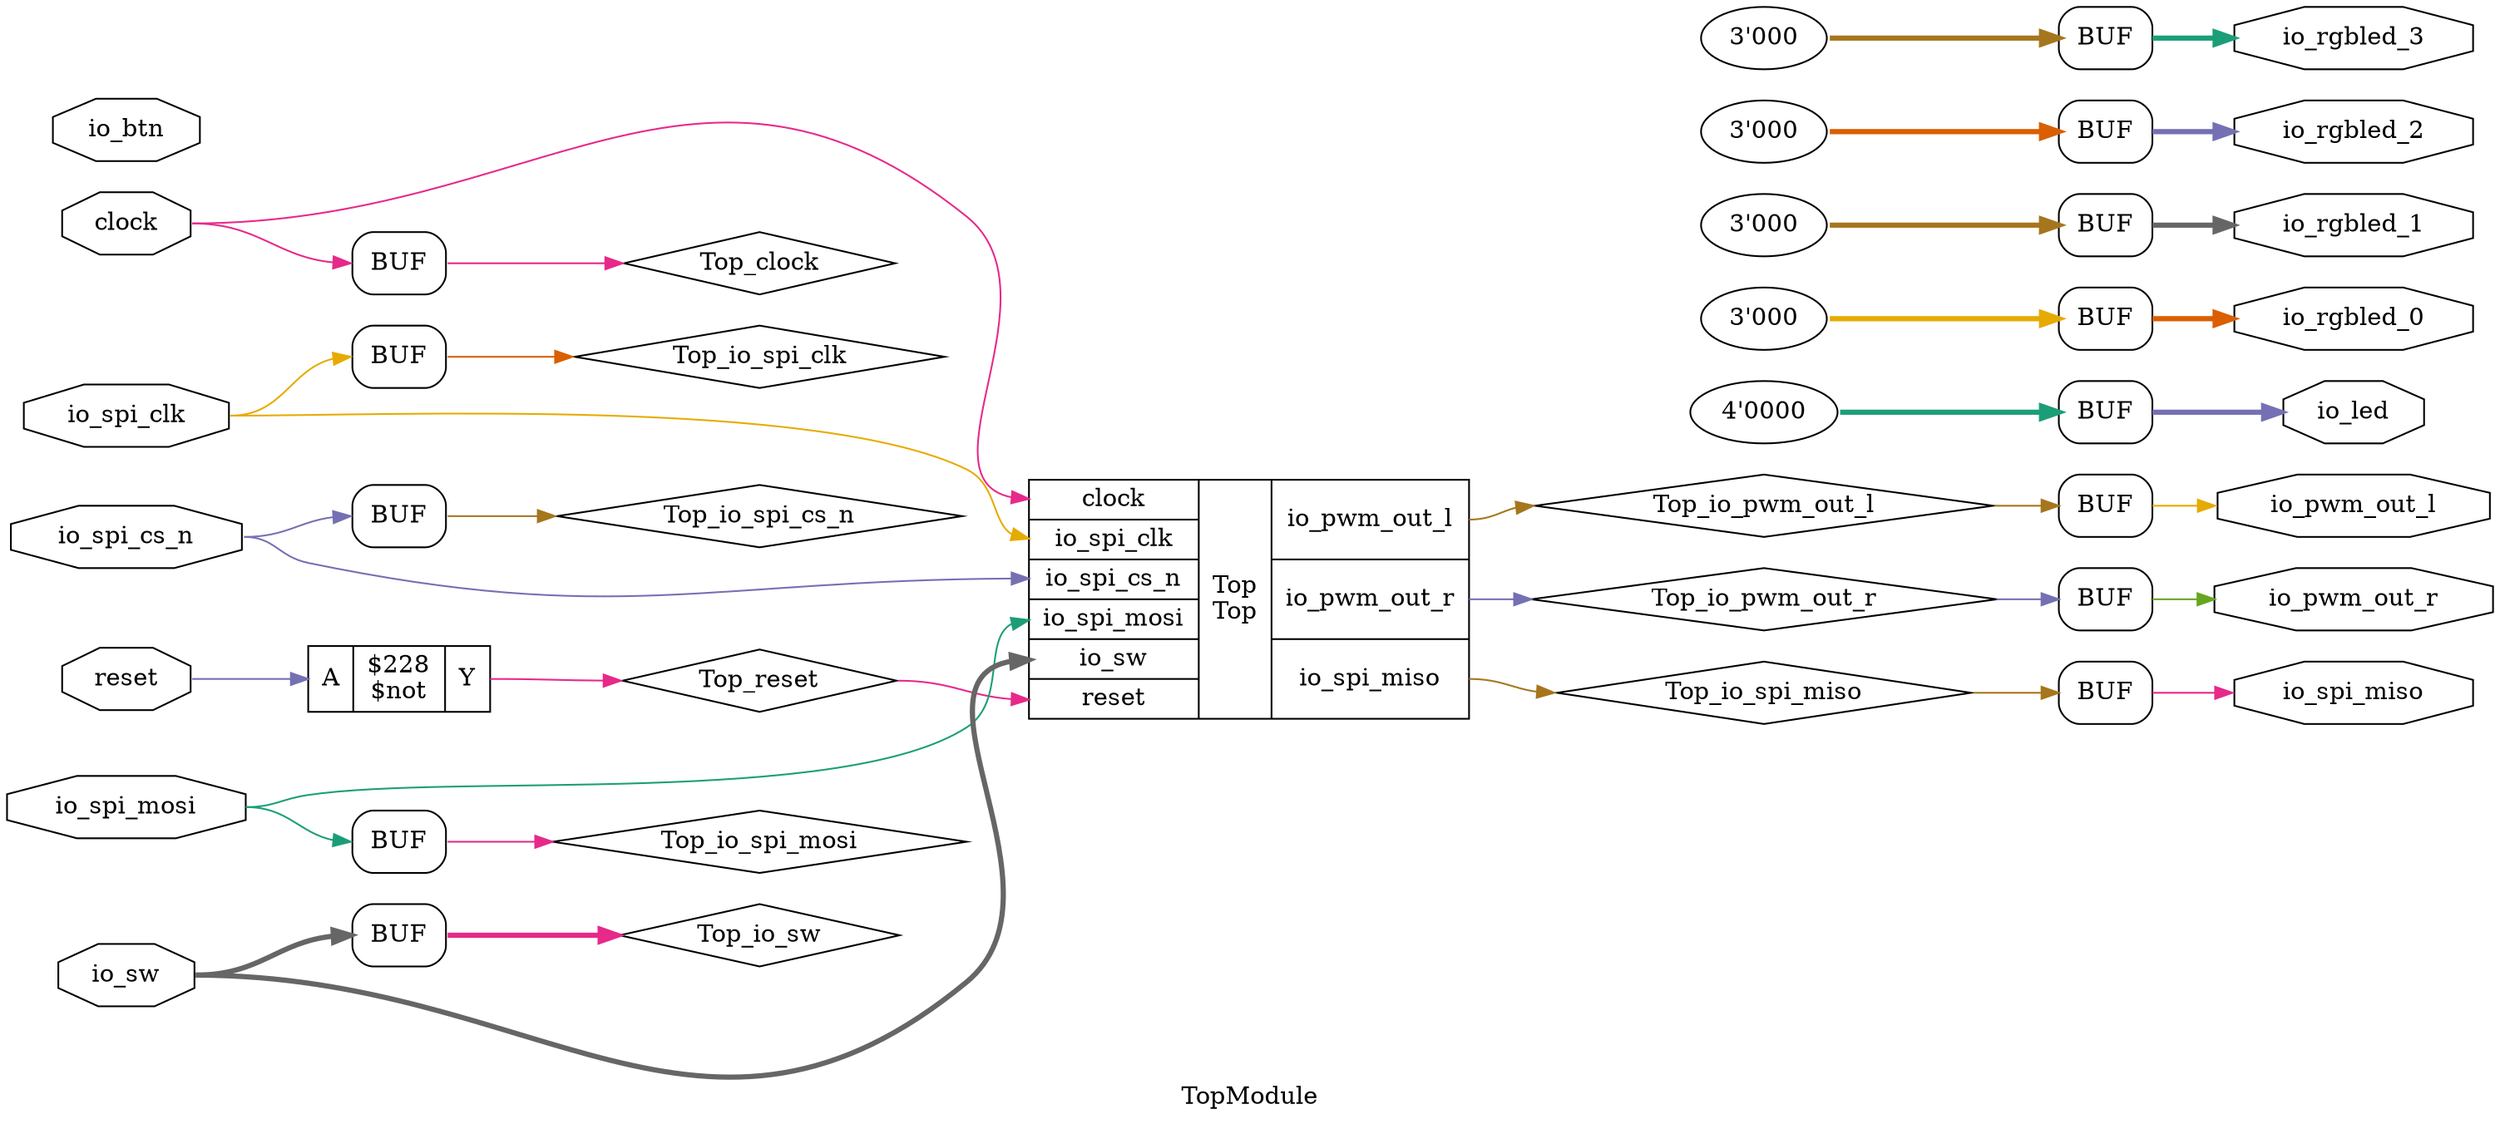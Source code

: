 digraph "TopModule" {
label="TopModule";
rankdir="LR";
remincross=true;
n1 [ shape=diamond, label="Top_clock", color="black", fontcolor="black" ];
n2 [ shape=diamond, label="Top_io_pwm_out_l", color="black", fontcolor="black" ];
n3 [ shape=diamond, label="Top_io_pwm_out_r", color="black", fontcolor="black" ];
n4 [ shape=diamond, label="Top_io_spi_clk", color="black", fontcolor="black" ];
n5 [ shape=diamond, label="Top_io_spi_cs_n", color="black", fontcolor="black" ];
n6 [ shape=diamond, label="Top_io_spi_miso", color="black", fontcolor="black" ];
n7 [ shape=diamond, label="Top_io_spi_mosi", color="black", fontcolor="black" ];
n8 [ shape=diamond, label="Top_io_sw", color="black", fontcolor="black" ];
n9 [ shape=diamond, label="Top_reset", color="black", fontcolor="black" ];
n10 [ shape=octagon, label="clock", color="black", fontcolor="black" ];
n11 [ shape=octagon, label="io_btn", color="black", fontcolor="black" ];
n12 [ shape=octagon, label="io_led", color="black", fontcolor="black" ];
n13 [ shape=octagon, label="io_pwm_out_l", color="black", fontcolor="black" ];
n14 [ shape=octagon, label="io_pwm_out_r", color="black", fontcolor="black" ];
n15 [ shape=octagon, label="io_rgbled_0", color="black", fontcolor="black" ];
n16 [ shape=octagon, label="io_rgbled_1", color="black", fontcolor="black" ];
n17 [ shape=octagon, label="io_rgbled_2", color="black", fontcolor="black" ];
n18 [ shape=octagon, label="io_rgbled_3", color="black", fontcolor="black" ];
n19 [ shape=octagon, label="io_spi_clk", color="black", fontcolor="black" ];
n20 [ shape=octagon, label="io_spi_cs_n", color="black", fontcolor="black" ];
n21 [ shape=octagon, label="io_spi_miso", color="black", fontcolor="black" ];
n22 [ shape=octagon, label="io_spi_mosi", color="black", fontcolor="black" ];
n23 [ shape=octagon, label="io_sw", color="black", fontcolor="black" ];
n24 [ shape=octagon, label="reset", color="black", fontcolor="black" ];
{ rank="source"; n10; n11; n19; n20; n22; n23; n24;}
{ rank="sink"; n12; n13; n14; n15; n16; n17; n18; n21;}
c27 [ shape=record, label="{{<p25> A}|$228\n$not|{<p26> Y}}" ];
c28 [ shape=record, label="{{<p10> clock|<p19> io_spi_clk|<p20> io_spi_cs_n|<p22> io_spi_mosi|<p23> io_sw|<p24> reset}|Top\nTop|{<p13> io_pwm_out_l|<p14> io_pwm_out_r|<p21> io_spi_miso}}" ];
x0 [shape=box, style=rounded, label="BUF"];
x1 [shape=box, style=rounded, label="BUF"];
x2 [shape=box, style=rounded, label="BUF"];
x3 [shape=box, style=rounded, label="BUF"];
x4 [shape=box, style=rounded, label="BUF"];
v5 [ label="4'0000" ];
x6 [shape=box, style=rounded, label="BUF"];
x7 [shape=box, style=rounded, label="BUF"];
x8 [shape=box, style=rounded, label="BUF"];
v9 [ label="3'000" ];
x10 [shape=box, style=rounded, label="BUF"];
v11 [ label="3'000" ];
x12 [shape=box, style=rounded, label="BUF"];
v13 [ label="3'000" ];
x14 [shape=box, style=rounded, label="BUF"];
v15 [ label="3'000" ];
x16 [shape=box, style=rounded, label="BUF"];
x17 [shape=box, style=rounded, label="BUF"];
x0:e:e -> n1:w [colorscheme="dark28", color="4", fontcolor="4", label=""];
n10:e -> c28:p10:w [colorscheme="dark28", color="4", fontcolor="4", label=""];
n10:e -> x0:w:w [colorscheme="dark28", color="4", fontcolor="4", label=""];
x6:e:e -> n12:w [colorscheme="dark28", color="3", fontcolor="3", style="setlinewidth(3)", label=""];
x7:e:e -> n13:w [colorscheme="dark28", color="6", fontcolor="6", label=""];
x8:e:e -> n14:w [colorscheme="dark28", color="5", fontcolor="5", label=""];
x10:e:e -> n15:w [colorscheme="dark28", color="2", fontcolor="2", style="setlinewidth(3)", label=""];
x12:e:e -> n16:w [colorscheme="dark28", color="8", fontcolor="8", style="setlinewidth(3)", label=""];
x14:e:e -> n17:w [colorscheme="dark28", color="3", fontcolor="3", style="setlinewidth(3)", label=""];
x16:e:e -> n18:w [colorscheme="dark28", color="1", fontcolor="1", style="setlinewidth(3)", label=""];
n19:e -> c28:p19:w [colorscheme="dark28", color="6", fontcolor="6", label=""];
n19:e -> x1:w:w [colorscheme="dark28", color="6", fontcolor="6", label=""];
c28:p13:e -> n2:w [colorscheme="dark28", color="7", fontcolor="7", label=""];
n2:e -> x7:w:w [colorscheme="dark28", color="7", fontcolor="7", label=""];
n20:e -> c28:p20:w [colorscheme="dark28", color="3", fontcolor="3", label=""];
n20:e -> x2:w:w [colorscheme="dark28", color="3", fontcolor="3", label=""];
x17:e:e -> n21:w [colorscheme="dark28", color="4", fontcolor="4", label=""];
n22:e -> c28:p22:w [colorscheme="dark28", color="1", fontcolor="1", label=""];
n22:e -> x3:w:w [colorscheme="dark28", color="1", fontcolor="1", label=""];
n23:e -> c28:p23:w [colorscheme="dark28", color="8", fontcolor="8", style="setlinewidth(3)", label=""];
n23:e -> x4:w:w [colorscheme="dark28", color="8", fontcolor="8", style="setlinewidth(3)", label=""];
n24:e -> c27:p25:w [colorscheme="dark28", color="3", fontcolor="3", label=""];
c28:p14:e -> n3:w [colorscheme="dark28", color="3", fontcolor="3", label=""];
n3:e -> x8:w:w [colorscheme="dark28", color="3", fontcolor="3", label=""];
x1:e:e -> n4:w [colorscheme="dark28", color="2", fontcolor="2", label=""];
x2:e:e -> n5:w [colorscheme="dark28", color="7", fontcolor="7", label=""];
c28:p21:e -> n6:w [colorscheme="dark28", color="7", fontcolor="7", label=""];
n6:e -> x17:w:w [colorscheme="dark28", color="7", fontcolor="7", label=""];
x3:e:e -> n7:w [colorscheme="dark28", color="4", fontcolor="4", label=""];
x4:e:e -> n8:w [colorscheme="dark28", color="4", fontcolor="4", style="setlinewidth(3)", label=""];
c27:p26:e -> n9:w [colorscheme="dark28", color="4", fontcolor="4", label=""];
n9:e -> c28:p24:w [colorscheme="dark28", color="4", fontcolor="4", label=""];
v11:e -> x12:w:w [colorscheme="dark28", color="7", fontcolor="7", style="setlinewidth(3)", label=""];
v13:e -> x14:w:w [colorscheme="dark28", color="2", fontcolor="2", style="setlinewidth(3)", label=""];
v15:e -> x16:w:w [colorscheme="dark28", color="7", fontcolor="7", style="setlinewidth(3)", label=""];
v5:e -> x6:w:w [colorscheme="dark28", color="1", fontcolor="1", style="setlinewidth(3)", label=""];
v9:e -> x10:w:w [colorscheme="dark28", color="6", fontcolor="6", style="setlinewidth(3)", label=""];
}
